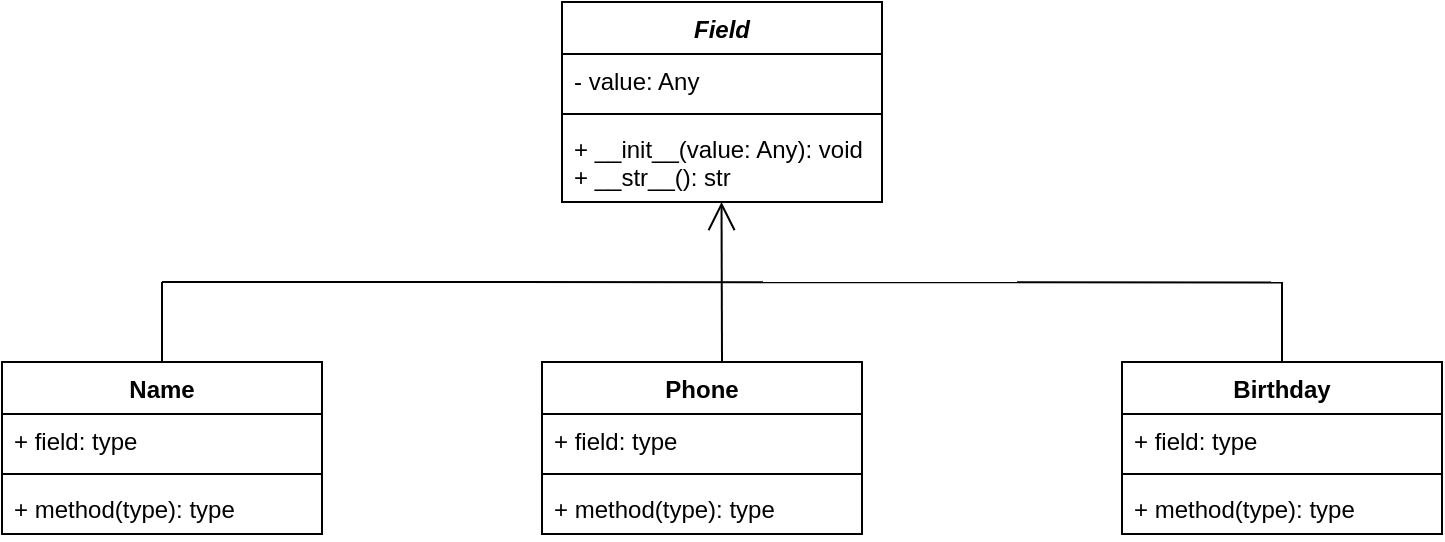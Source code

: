 <mxfile version="24.0.4" type="github">
  <diagram name="Page-1" id="c4acf3e9-155e-7222-9cf6-157b1a14988f">
    <mxGraphModel dx="956" dy="518" grid="1" gridSize="10" guides="1" tooltips="1" connect="1" arrows="1" fold="1" page="1" pageScale="1" pageWidth="850" pageHeight="1100" background="none" math="0" shadow="0">
      <root>
        <mxCell id="0" />
        <mxCell id="1" parent="0" />
        <mxCell id="NBHjp8xVbYWv-o9BaZYt-9" value="&lt;i&gt;Field&lt;/i&gt;" style="swimlane;fontStyle=1;align=center;verticalAlign=top;childLayout=stackLayout;horizontal=1;startSize=26;horizontalStack=0;resizeParent=1;resizeParentMax=0;resizeLast=0;collapsible=1;marginBottom=0;whiteSpace=wrap;html=1;" vertex="1" parent="1">
          <mxGeometry x="320" y="60" width="160" height="100" as="geometry" />
        </mxCell>
        <mxCell id="NBHjp8xVbYWv-o9BaZYt-10" value="- value: Any" style="text;strokeColor=none;fillColor=none;align=left;verticalAlign=top;spacingLeft=4;spacingRight=4;overflow=hidden;rotatable=0;points=[[0,0.5],[1,0.5]];portConstraint=eastwest;whiteSpace=wrap;html=1;" vertex="1" parent="NBHjp8xVbYWv-o9BaZYt-9">
          <mxGeometry y="26" width="160" height="26" as="geometry" />
        </mxCell>
        <mxCell id="NBHjp8xVbYWv-o9BaZYt-11" value="" style="line;strokeWidth=1;fillColor=none;align=left;verticalAlign=middle;spacingTop=-1;spacingLeft=3;spacingRight=3;rotatable=0;labelPosition=right;points=[];portConstraint=eastwest;strokeColor=inherit;" vertex="1" parent="NBHjp8xVbYWv-o9BaZYt-9">
          <mxGeometry y="52" width="160" height="8" as="geometry" />
        </mxCell>
        <mxCell id="NBHjp8xVbYWv-o9BaZYt-12" value="+ __init__(value: Any): void&lt;div&gt;+ __str__(): str&lt;/div&gt;" style="text;strokeColor=none;fillColor=none;align=left;verticalAlign=top;spacingLeft=4;spacingRight=4;overflow=hidden;rotatable=0;points=[[0,0.5],[1,0.5]];portConstraint=eastwest;whiteSpace=wrap;html=1;" vertex="1" parent="NBHjp8xVbYWv-o9BaZYt-9">
          <mxGeometry y="60" width="160" height="40" as="geometry" />
        </mxCell>
        <mxCell id="NBHjp8xVbYWv-o9BaZYt-14" value="" style="endArrow=none;html=1;rounded=0;entryX=0.805;entryY=0.17;entryDx=0;entryDy=0;entryPerimeter=0;" edge="1" parent="NBHjp8xVbYWv-o9BaZYt-9">
          <mxGeometry width="50" height="50" relative="1" as="geometry">
            <mxPoint x="-200" y="140" as="sourcePoint" />
            <mxPoint x="360.1" y="140.2" as="targetPoint" />
          </mxGeometry>
        </mxCell>
        <mxCell id="NBHjp8xVbYWv-o9BaZYt-17" value="" style="endArrow=open;endFill=1;endSize=12;html=1;rounded=0;" edge="1" parent="1">
          <mxGeometry width="160" relative="1" as="geometry">
            <mxPoint x="400" y="240" as="sourcePoint" />
            <mxPoint x="399.76" y="160" as="targetPoint" />
          </mxGeometry>
        </mxCell>
        <mxCell id="NBHjp8xVbYWv-o9BaZYt-18" value="" style="endArrow=none;html=1;rounded=0;" edge="1" parent="1">
          <mxGeometry width="50" height="50" relative="1" as="geometry">
            <mxPoint x="120" y="240" as="sourcePoint" />
            <mxPoint x="120" y="200" as="targetPoint" />
          </mxGeometry>
        </mxCell>
        <mxCell id="NBHjp8xVbYWv-o9BaZYt-20" value="" style="endArrow=none;html=1;rounded=0;" edge="1" parent="1">
          <mxGeometry width="50" height="50" relative="1" as="geometry">
            <mxPoint x="680" y="240" as="sourcePoint" />
            <mxPoint x="680" y="200" as="targetPoint" />
          </mxGeometry>
        </mxCell>
        <mxCell id="NBHjp8xVbYWv-o9BaZYt-21" value="Name" style="swimlane;fontStyle=1;align=center;verticalAlign=top;childLayout=stackLayout;horizontal=1;startSize=26;horizontalStack=0;resizeParent=1;resizeParentMax=0;resizeLast=0;collapsible=1;marginBottom=0;whiteSpace=wrap;html=1;" vertex="1" parent="1">
          <mxGeometry x="40" y="240" width="160" height="86" as="geometry" />
        </mxCell>
        <mxCell id="NBHjp8xVbYWv-o9BaZYt-22" value="+ field: type" style="text;strokeColor=none;fillColor=none;align=left;verticalAlign=top;spacingLeft=4;spacingRight=4;overflow=hidden;rotatable=0;points=[[0,0.5],[1,0.5]];portConstraint=eastwest;whiteSpace=wrap;html=1;" vertex="1" parent="NBHjp8xVbYWv-o9BaZYt-21">
          <mxGeometry y="26" width="160" height="26" as="geometry" />
        </mxCell>
        <mxCell id="NBHjp8xVbYWv-o9BaZYt-23" value="" style="line;strokeWidth=1;fillColor=none;align=left;verticalAlign=middle;spacingTop=-1;spacingLeft=3;spacingRight=3;rotatable=0;labelPosition=right;points=[];portConstraint=eastwest;strokeColor=inherit;" vertex="1" parent="NBHjp8xVbYWv-o9BaZYt-21">
          <mxGeometry y="52" width="160" height="8" as="geometry" />
        </mxCell>
        <mxCell id="NBHjp8xVbYWv-o9BaZYt-24" value="+ method(type): type" style="text;strokeColor=none;fillColor=none;align=left;verticalAlign=top;spacingLeft=4;spacingRight=4;overflow=hidden;rotatable=0;points=[[0,0.5],[1,0.5]];portConstraint=eastwest;whiteSpace=wrap;html=1;" vertex="1" parent="NBHjp8xVbYWv-o9BaZYt-21">
          <mxGeometry y="60" width="160" height="26" as="geometry" />
        </mxCell>
        <mxCell id="NBHjp8xVbYWv-o9BaZYt-25" value="Phone" style="swimlane;fontStyle=1;align=center;verticalAlign=top;childLayout=stackLayout;horizontal=1;startSize=26;horizontalStack=0;resizeParent=1;resizeParentMax=0;resizeLast=0;collapsible=1;marginBottom=0;whiteSpace=wrap;html=1;" vertex="1" parent="1">
          <mxGeometry x="310" y="240" width="160" height="86" as="geometry" />
        </mxCell>
        <mxCell id="NBHjp8xVbYWv-o9BaZYt-26" value="+ field: type" style="text;strokeColor=none;fillColor=none;align=left;verticalAlign=top;spacingLeft=4;spacingRight=4;overflow=hidden;rotatable=0;points=[[0,0.5],[1,0.5]];portConstraint=eastwest;whiteSpace=wrap;html=1;" vertex="1" parent="NBHjp8xVbYWv-o9BaZYt-25">
          <mxGeometry y="26" width="160" height="26" as="geometry" />
        </mxCell>
        <mxCell id="NBHjp8xVbYWv-o9BaZYt-27" value="" style="line;strokeWidth=1;fillColor=none;align=left;verticalAlign=middle;spacingTop=-1;spacingLeft=3;spacingRight=3;rotatable=0;labelPosition=right;points=[];portConstraint=eastwest;strokeColor=inherit;" vertex="1" parent="NBHjp8xVbYWv-o9BaZYt-25">
          <mxGeometry y="52" width="160" height="8" as="geometry" />
        </mxCell>
        <mxCell id="NBHjp8xVbYWv-o9BaZYt-28" value="+ method(type): type" style="text;strokeColor=none;fillColor=none;align=left;verticalAlign=top;spacingLeft=4;spacingRight=4;overflow=hidden;rotatable=0;points=[[0,0.5],[1,0.5]];portConstraint=eastwest;whiteSpace=wrap;html=1;" vertex="1" parent="NBHjp8xVbYWv-o9BaZYt-25">
          <mxGeometry y="60" width="160" height="26" as="geometry" />
        </mxCell>
        <mxCell id="NBHjp8xVbYWv-o9BaZYt-29" value="Birthday" style="swimlane;fontStyle=1;align=center;verticalAlign=top;childLayout=stackLayout;horizontal=1;startSize=26;horizontalStack=0;resizeParent=1;resizeParentMax=0;resizeLast=0;collapsible=1;marginBottom=0;whiteSpace=wrap;html=1;" vertex="1" parent="1">
          <mxGeometry x="600" y="240" width="160" height="86" as="geometry" />
        </mxCell>
        <mxCell id="NBHjp8xVbYWv-o9BaZYt-30" value="+ field: type" style="text;strokeColor=none;fillColor=none;align=left;verticalAlign=top;spacingLeft=4;spacingRight=4;overflow=hidden;rotatable=0;points=[[0,0.5],[1,0.5]];portConstraint=eastwest;whiteSpace=wrap;html=1;" vertex="1" parent="NBHjp8xVbYWv-o9BaZYt-29">
          <mxGeometry y="26" width="160" height="26" as="geometry" />
        </mxCell>
        <mxCell id="NBHjp8xVbYWv-o9BaZYt-31" value="" style="line;strokeWidth=1;fillColor=none;align=left;verticalAlign=middle;spacingTop=-1;spacingLeft=3;spacingRight=3;rotatable=0;labelPosition=right;points=[];portConstraint=eastwest;strokeColor=inherit;" vertex="1" parent="NBHjp8xVbYWv-o9BaZYt-29">
          <mxGeometry y="52" width="160" height="8" as="geometry" />
        </mxCell>
        <mxCell id="NBHjp8xVbYWv-o9BaZYt-32" value="+ method(type): type" style="text;strokeColor=none;fillColor=none;align=left;verticalAlign=top;spacingLeft=4;spacingRight=4;overflow=hidden;rotatable=0;points=[[0,0.5],[1,0.5]];portConstraint=eastwest;whiteSpace=wrap;html=1;" vertex="1" parent="NBHjp8xVbYWv-o9BaZYt-29">
          <mxGeometry y="60" width="160" height="26" as="geometry" />
        </mxCell>
      </root>
    </mxGraphModel>
  </diagram>
</mxfile>
